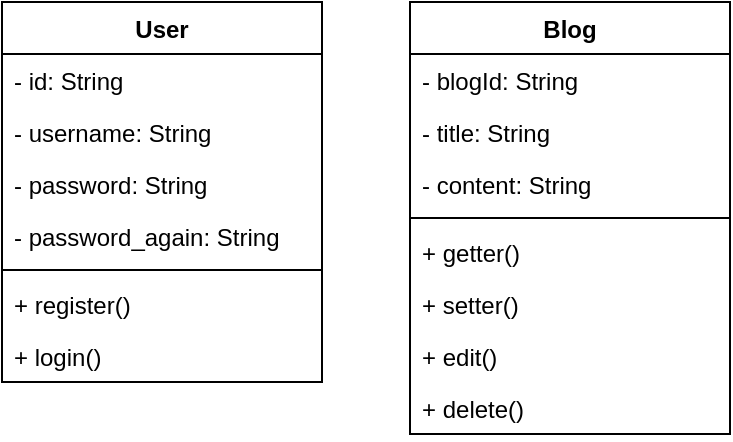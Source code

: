 <mxfile version="18.0.8" type="device"><diagram id="zRhynXQeZqjiwi_pxR_h" name="Page-1"><mxGraphModel dx="868" dy="482" grid="1" gridSize="10" guides="1" tooltips="1" connect="1" arrows="1" fold="1" page="1" pageScale="1" pageWidth="827" pageHeight="1169" math="0" shadow="0"><root><mxCell id="0"/><mxCell id="1" parent="0"/><mxCell id="BGDfD64KPP-HDOuQ34qw-1" value="User" style="swimlane;fontStyle=1;align=center;verticalAlign=top;childLayout=stackLayout;horizontal=1;startSize=26;horizontalStack=0;resizeParent=1;resizeParentMax=0;resizeLast=0;collapsible=1;marginBottom=0;" parent="1" vertex="1"><mxGeometry x="50" y="40" width="160" height="190" as="geometry"><mxRectangle x="40" y="40" width="60" height="26" as="alternateBounds"/></mxGeometry></mxCell><mxCell id="U4o_d2_peSZYe-5fcDGZ-3" value="- id: String" style="text;strokeColor=none;fillColor=none;align=left;verticalAlign=top;spacingLeft=4;spacingRight=4;overflow=hidden;rotatable=0;points=[[0,0.5],[1,0.5]];portConstraint=eastwest;" parent="BGDfD64KPP-HDOuQ34qw-1" vertex="1"><mxGeometry y="26" width="160" height="26" as="geometry"/></mxCell><mxCell id="BGDfD64KPP-HDOuQ34qw-2" value="- username: String" style="text;strokeColor=none;fillColor=none;align=left;verticalAlign=top;spacingLeft=4;spacingRight=4;overflow=hidden;rotatable=0;points=[[0,0.5],[1,0.5]];portConstraint=eastwest;" parent="BGDfD64KPP-HDOuQ34qw-1" vertex="1"><mxGeometry y="52" width="160" height="26" as="geometry"/></mxCell><mxCell id="BGDfD64KPP-HDOuQ34qw-9" value="- password: String" style="text;strokeColor=none;fillColor=none;align=left;verticalAlign=top;spacingLeft=4;spacingRight=4;overflow=hidden;rotatable=0;points=[[0,0.5],[1,0.5]];portConstraint=eastwest;" parent="BGDfD64KPP-HDOuQ34qw-1" vertex="1"><mxGeometry y="78" width="160" height="26" as="geometry"/></mxCell><mxCell id="U4o_d2_peSZYe-5fcDGZ-4" value="- password_again: String" style="text;strokeColor=none;fillColor=none;align=left;verticalAlign=top;spacingLeft=4;spacingRight=4;overflow=hidden;rotatable=0;points=[[0,0.5],[1,0.5]];portConstraint=eastwest;" parent="BGDfD64KPP-HDOuQ34qw-1" vertex="1"><mxGeometry y="104" width="160" height="26" as="geometry"/></mxCell><mxCell id="BGDfD64KPP-HDOuQ34qw-3" value="" style="line;strokeWidth=1;fillColor=none;align=left;verticalAlign=middle;spacingTop=-1;spacingLeft=3;spacingRight=3;rotatable=0;labelPosition=right;points=[];portConstraint=eastwest;" parent="BGDfD64KPP-HDOuQ34qw-1" vertex="1"><mxGeometry y="130" width="160" height="8" as="geometry"/></mxCell><mxCell id="BGDfD64KPP-HDOuQ34qw-20" value="+ register()" style="text;strokeColor=none;fillColor=none;align=left;verticalAlign=top;spacingLeft=4;spacingRight=4;overflow=hidden;rotatable=0;points=[[0,0.5],[1,0.5]];portConstraint=eastwest;" parent="BGDfD64KPP-HDOuQ34qw-1" vertex="1"><mxGeometry y="138" width="160" height="26" as="geometry"/></mxCell><mxCell id="BGDfD64KPP-HDOuQ34qw-4" value="+ login()" style="text;strokeColor=none;fillColor=none;align=left;verticalAlign=top;spacingLeft=4;spacingRight=4;overflow=hidden;rotatable=0;points=[[0,0.5],[1,0.5]];portConstraint=eastwest;" parent="BGDfD64KPP-HDOuQ34qw-1" vertex="1"><mxGeometry y="164" width="160" height="26" as="geometry"/></mxCell><mxCell id="BGDfD64KPP-HDOuQ34qw-23" value="Blog" style="swimlane;fontStyle=1;align=center;verticalAlign=top;childLayout=stackLayout;horizontal=1;startSize=26;horizontalStack=0;resizeParent=1;resizeParentMax=0;resizeLast=0;collapsible=1;marginBottom=0;" parent="1" vertex="1"><mxGeometry x="254" y="40" width="160" height="216" as="geometry"><mxRectangle x="40" y="40" width="60" height="26" as="alternateBounds"/></mxGeometry></mxCell><mxCell id="BGDfD64KPP-HDOuQ34qw-25" value="- blogId: String " style="text;strokeColor=none;fillColor=none;align=left;verticalAlign=top;spacingLeft=4;spacingRight=4;overflow=hidden;rotatable=0;points=[[0,0.5],[1,0.5]];portConstraint=eastwest;" parent="BGDfD64KPP-HDOuQ34qw-23" vertex="1"><mxGeometry y="26" width="160" height="26" as="geometry"/></mxCell><mxCell id="U4o_d2_peSZYe-5fcDGZ-6" value="- title: String " style="text;strokeColor=none;fillColor=none;align=left;verticalAlign=top;spacingLeft=4;spacingRight=4;overflow=hidden;rotatable=0;points=[[0,0.5],[1,0.5]];portConstraint=eastwest;" parent="BGDfD64KPP-HDOuQ34qw-23" vertex="1"><mxGeometry y="52" width="160" height="26" as="geometry"/></mxCell><mxCell id="BGDfD64KPP-HDOuQ34qw-33" value="- content: String " style="text;strokeColor=none;fillColor=none;align=left;verticalAlign=top;spacingLeft=4;spacingRight=4;overflow=hidden;rotatable=0;points=[[0,0.5],[1,0.5]];portConstraint=eastwest;" parent="BGDfD64KPP-HDOuQ34qw-23" vertex="1"><mxGeometry y="78" width="160" height="26" as="geometry"/></mxCell><mxCell id="BGDfD64KPP-HDOuQ34qw-26" value="" style="line;strokeWidth=1;fillColor=none;align=left;verticalAlign=middle;spacingTop=-1;spacingLeft=3;spacingRight=3;rotatable=0;labelPosition=right;points=[];portConstraint=eastwest;" parent="BGDfD64KPP-HDOuQ34qw-23" vertex="1"><mxGeometry y="104" width="160" height="8" as="geometry"/></mxCell><mxCell id="BGDfD64KPP-HDOuQ34qw-34" value="+ getter()" style="text;strokeColor=none;fillColor=none;align=left;verticalAlign=top;spacingLeft=4;spacingRight=4;overflow=hidden;rotatable=0;points=[[0,0.5],[1,0.5]];portConstraint=eastwest;" parent="BGDfD64KPP-HDOuQ34qw-23" vertex="1"><mxGeometry y="112" width="160" height="26" as="geometry"/></mxCell><mxCell id="BGDfD64KPP-HDOuQ34qw-35" value="+ setter()" style="text;strokeColor=none;fillColor=none;align=left;verticalAlign=top;spacingLeft=4;spacingRight=4;overflow=hidden;rotatable=0;points=[[0,0.5],[1,0.5]];portConstraint=eastwest;" parent="BGDfD64KPP-HDOuQ34qw-23" vertex="1"><mxGeometry y="138" width="160" height="26" as="geometry"/></mxCell><mxCell id="BGDfD64KPP-HDOuQ34qw-41" value="+ edit()" style="text;strokeColor=none;fillColor=none;align=left;verticalAlign=top;spacingLeft=4;spacingRight=4;overflow=hidden;rotatable=0;points=[[0,0.5],[1,0.5]];portConstraint=eastwest;" parent="BGDfD64KPP-HDOuQ34qw-23" vertex="1"><mxGeometry y="164" width="160" height="26" as="geometry"/></mxCell><mxCell id="U4o_d2_peSZYe-5fcDGZ-9" value="+ delete()" style="text;strokeColor=none;fillColor=none;align=left;verticalAlign=top;spacingLeft=4;spacingRight=4;overflow=hidden;rotatable=0;points=[[0,0.5],[1,0.5]];portConstraint=eastwest;" parent="BGDfD64KPP-HDOuQ34qw-23" vertex="1"><mxGeometry y="190" width="160" height="26" as="geometry"/></mxCell></root></mxGraphModel></diagram></mxfile>